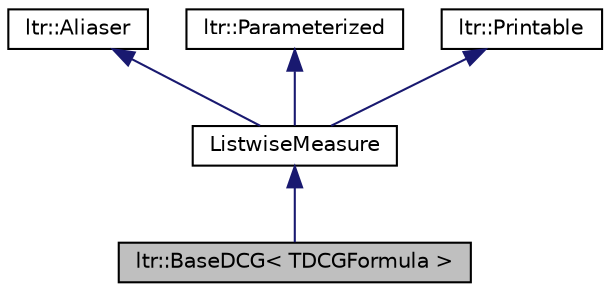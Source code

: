 digraph G
{
  edge [fontname="Helvetica",fontsize="10",labelfontname="Helvetica",labelfontsize="10"];
  node [fontname="Helvetica",fontsize="10",shape=record];
  Node1 [label="ltr::BaseDCG\< TDCGFormula \>",height=0.2,width=0.4,color="black", fillcolor="grey75", style="filled" fontcolor="black"];
  Node2 -> Node1 [dir="back",color="midnightblue",fontsize="10",style="solid",fontname="Helvetica"];
  Node2 [label="ListwiseMeasure",height=0.2,width=0.4,color="black", fillcolor="white", style="filled",URL="$classltr_1_1_measure.html"];
  Node3 -> Node2 [dir="back",color="midnightblue",fontsize="10",style="solid",fontname="Helvetica"];
  Node3 [label="ltr::Aliaser",height=0.2,width=0.4,color="black", fillcolor="white", style="filled",URL="$classltr_1_1_aliaser.html",tooltip="Inherit from this class in order to use alias."];
  Node4 -> Node2 [dir="back",color="midnightblue",fontsize="10",style="solid",fontname="Helvetica"];
  Node4 [label="ltr::Parameterized",height=0.2,width=0.4,color="black", fillcolor="white", style="filled",URL="$classltr_1_1_parameterized.html"];
  Node5 -> Node2 [dir="back",color="midnightblue",fontsize="10",style="solid",fontname="Helvetica"];
  Node5 [label="ltr::Printable",height=0.2,width=0.4,color="black", fillcolor="white", style="filled",URL="$classltr_1_1_printable.html"];
}
